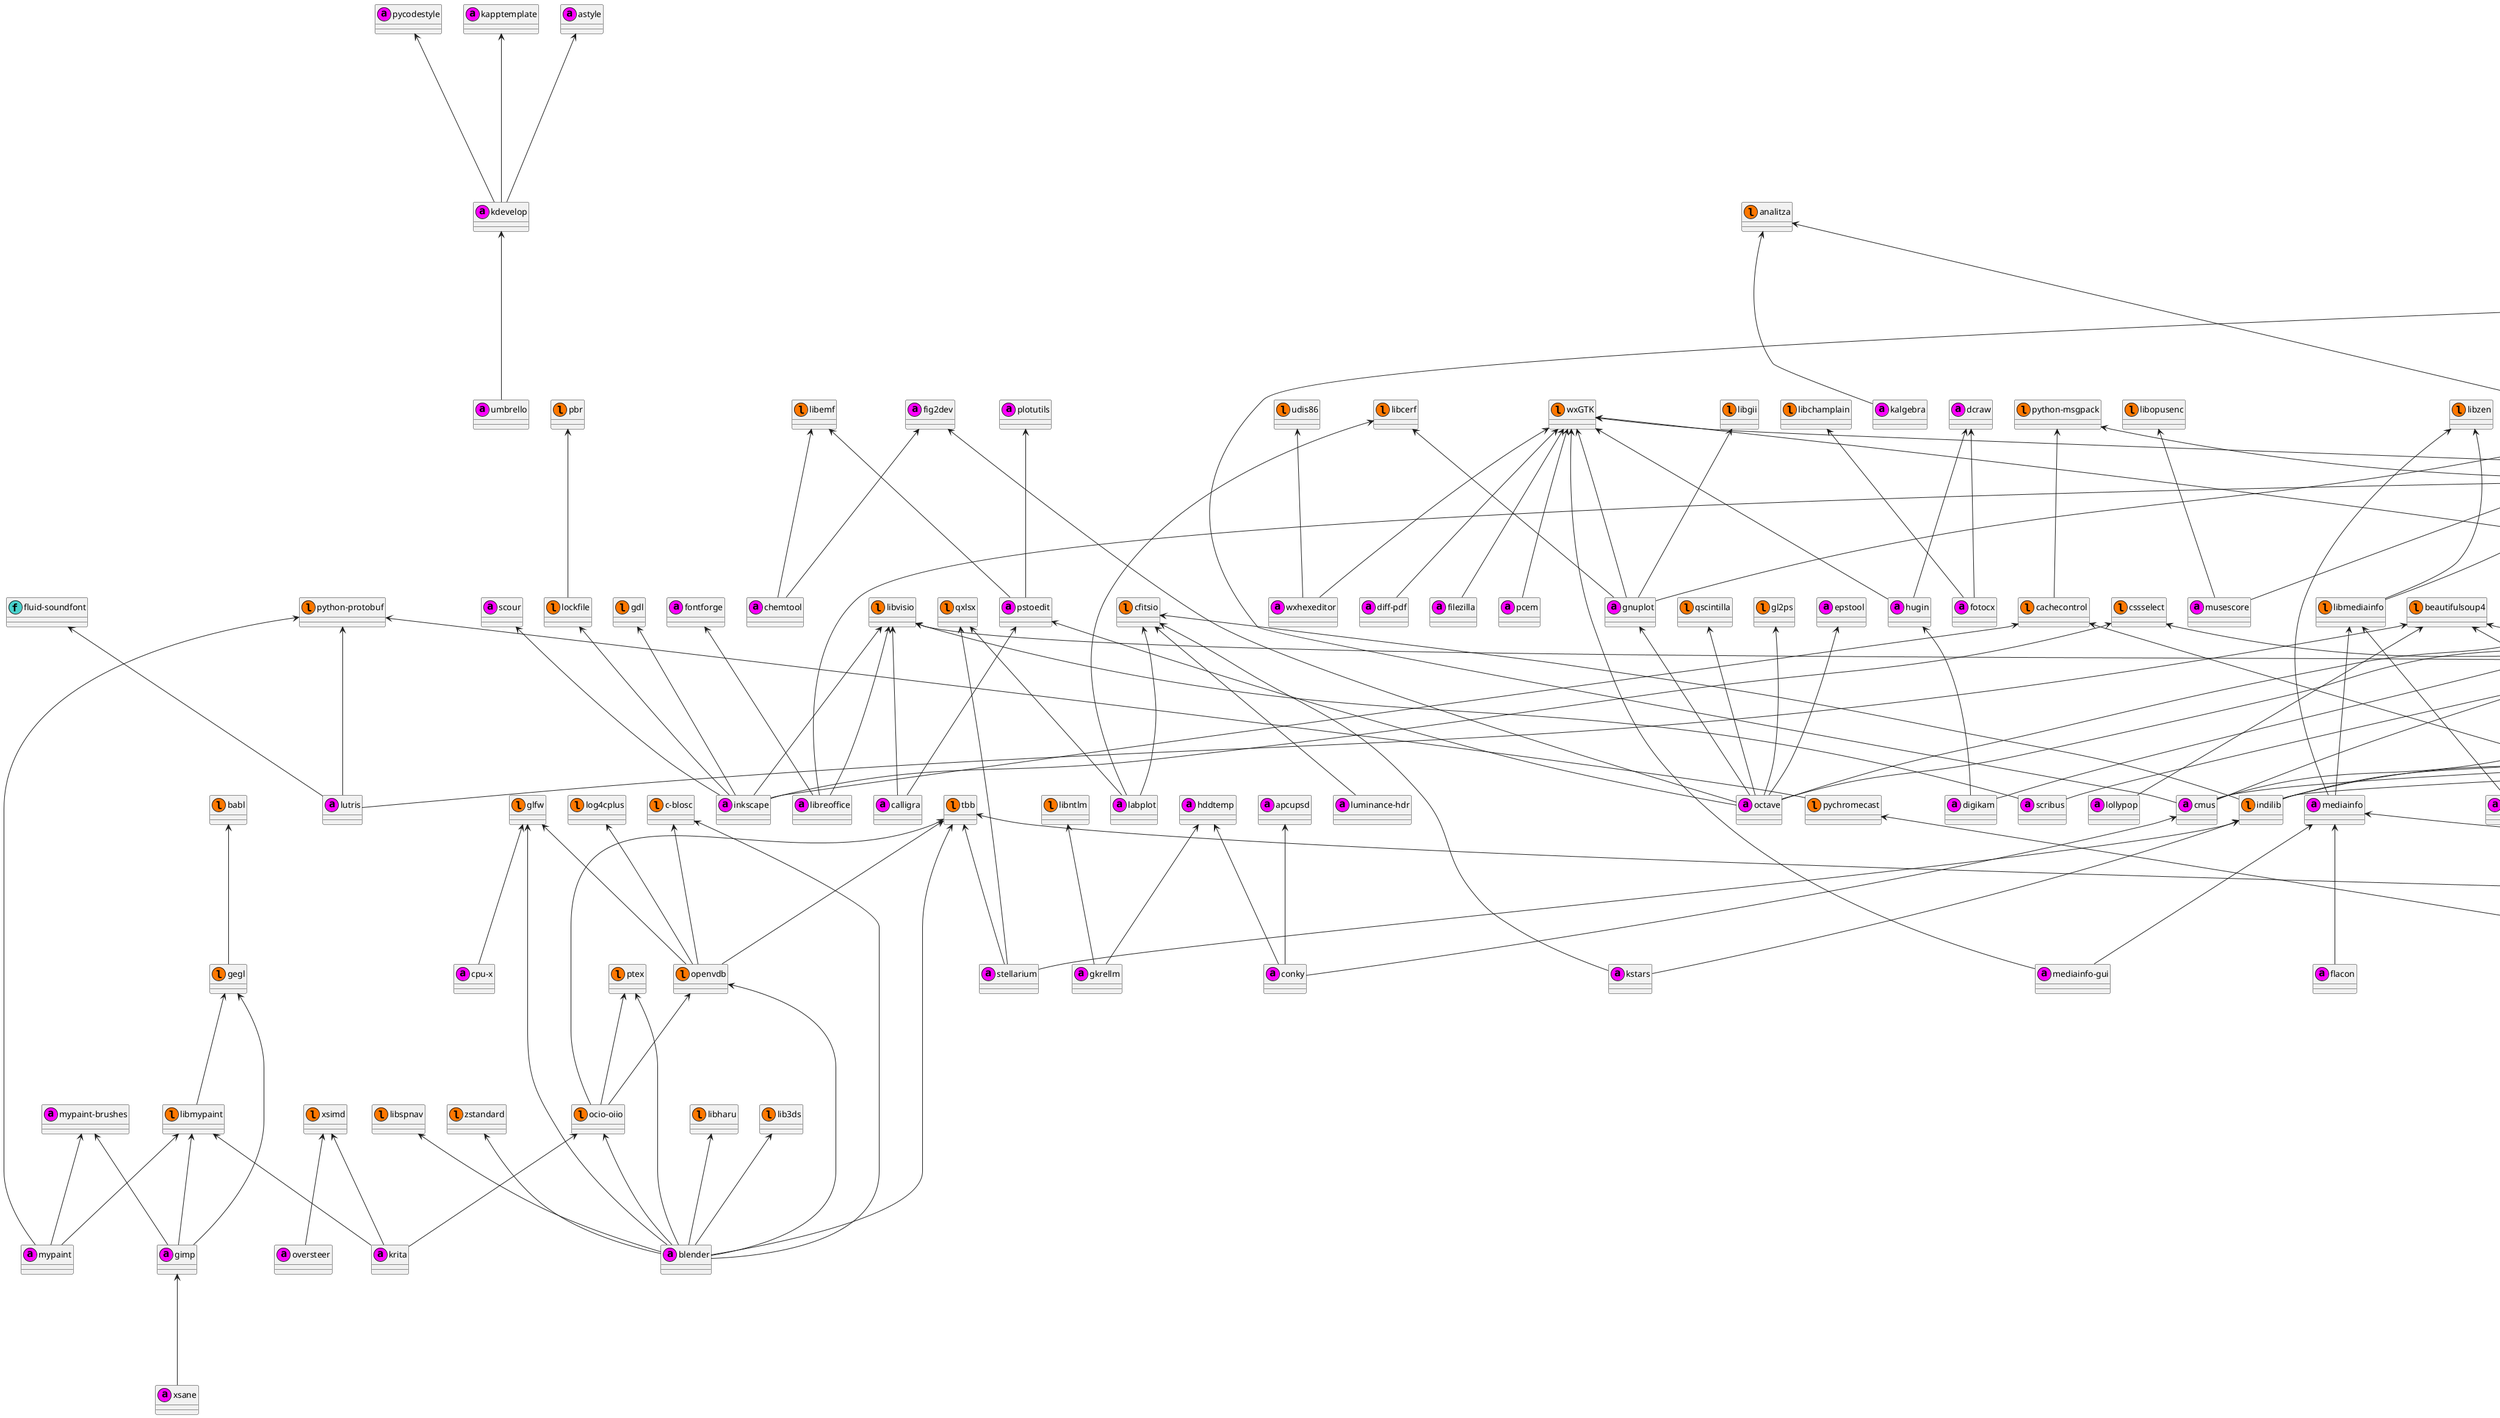 @startuml

entity "loopup" as utils/loopup << (u,#4B0082) >> {

}
entity "cascadia-code" as fonts/cascadia-code << (f,#48D1CC) >> {

}
entity "fontawesome" as fonts/fontawesome << (f,#48D1CC) >> {

}
entity "font-cursor-misc" as fonts/font-cursor-misc << (f,#48D1CC) >> {

}
entity "inconsolata" as fonts/inconsolata << (f,#48D1CC) >> {

}
entity "inconsolata-hellenic" as fonts/inconsolata-hellenic << (f,#48D1CC) >> {

}
entity "jetbrains-mono" as fonts/jetbrains-mono << (f,#48D1CC) >> {

}
entity "noto-cjk" as fonts/noto-cjk << (f,#48D1CC) >> {

}
entity "noto-extra" as fonts/noto-extra << (f,#48D1CC) >> {

}
entity "roboto" as fonts/roboto << (f,#48D1CC) >> {

}
entity "robotomono" as fonts/robotomono << (f,#48D1CC) >> {

}
entity "robotoslab" as fonts/robotoslab << (f,#48D1CC) >> {

}
entity "stix-fonts" as fonts/stix-fonts << (f,#48D1CC) >> {

}
entity "texcm-ttf" as fonts/texcm-ttf << (f,#48D1CC) >> {

}
entity "wqy-zenhei" as fonts/wqy-zenhei << (f,#48D1CC) >> {

}
entity "wqy-microhei" as fonts/wqy-microhei << (f,#48D1CC) >> {

}
entity "fluid-soundfont" as fonts/fluid-soundfont << (f,#48D1CC) >> {

}
entity "analitza" as libs/analitza << (l,#FF7700) >> {

}
entity "AOMediaCodecs" as libs/AOMediaCodecs << (l,#FF7700) >> {

}
entity "aubio" as libs/aubio << (l,#FF7700) >> {

}
entity "babl" as libs/babl << (l,#FF7700) >> {

}
entity "beautifulsoup4" as libs/beautifulsoup4 << (l,#FF7700) >> {

}
entity "breeze-plymouth" as libs/breeze-plymouth << (l,#FF7700) >> {

}
entity "c-blosc" as libs/c-blosc << (l,#FF7700) >> {

}
entity "cfitsio" as libs/cfitsio << (l,#FF7700) >> {

}
entity "chrome-binary-plugins" as libs/chrome-binary-plugins << (l,#FF7700) >> {

}
entity "colorama" as libs/colorama << (l,#FF7700) >> {

}
entity "compface" as libs/compface << (l,#FF7700) >> {

}
entity "cpp-httplib" as libs/cpp-httplib << (l,#FF7700) >> {

}
entity "css-parser" as libs/css-parser << (l,#FF7700) >> {

}
entity "cssselect" as libs/cssselect << (l,#FF7700) >> {

}
entity "feedparser" as libs/feedparser << (l,#FF7700) >> {

}
entity "fltk" as libs/fltk << (l,#FF7700) >> {

}
entity "freeimage" as libs/freeimage << (l,#FF7700) >> {

}
entity "freeradius-client" as apps/freeradius-client << (a,#FF00FF) >> {

}
entity "ftgl" as libs/ftgl << (l,#FF7700) >> {

}
entity "game-music-emu" as libs/game-music-emu << (l,#FF7700) >> {

}
entity "gavl" as libs/gavl << (l,#FF7700) >> {

}
entity "gdl" as libs/gdl << (l,#FF7700) >> {

}
entity "gl2ps" as libs/gl2ps << (l,#FF7700) >> {

}
entity "glfw" as libs/glfw << (l,#FF7700) >> {

}
entity "gmime-2" as libs/gmime-2 << (l,#FF7700) >> {

}
entity "goocanvas" as libs/goocanvas << (l,#FF7700) >> {

}
entity "gpm" as libs/gpm << (l,#FF7700) >> {

}
entity "gst-plugins-v4l2" as libs/gst-plugins-v4l2 << (l,#FF7700) >> {

}
entity "gtksourceviewmm" as libs/gtksourceviewmm << (l,#FF7700) >> {

}
entity "gupnp-igd" as libs/gupnp-igd << (l,#FF7700) >> {

}
entity "hidapi" as libs/hidapi << (l,#FF7700) >> {

}
entity "id3lib" as libs/id3lib << (l,#FF7700) >> {

}
entity "iniparser" as libs/iniparser << (l,#FF7700) >> {

}
entity "intel-mediasdk" as libs/intel-mediasdk << (l,#FF7700) >> {

}
entity "IO-Tty" as libs/IO-Tty << (l,#FF7700) >> {

}
entity "jbigkit" as libs/jbigkit << (l,#FF7700) >> {

}
entity "ladspa-sdk" as libs/ladspa-sdk << (l,#FF7700) >> {

}
entity "leptonica" as libs/leptonica << (l,#FF7700) >> {

}
entity "lib3ds" as libs/lib3ds << (l,#FF7700) >> {

}
entity "libbs2b" as libs/libbs2b << (l,#FF7700) >> {

}
entity "libcerf" as libs/libcerf << (l,#FF7700) >> {

}
entity "libchamplain" as libs/libchamplain << (l,#FF7700) >> {

}
entity "libconfig" as libs/libconfig << (l,#FF7700) >> {

}
entity "libdiscid" as libs/libdiscid << (l,#FF7700) >> {

}
entity "libdispatch" as libs/libdispatch << (l,#FF7700) >> {

}
entity "libdvdcss" as libs/libdvdcss << (l,#FF7700) >> {

}
entity "libebur128" as libs/libebur128 << (l,#FF7700) >> {

}
entity "libemf" as libs/libemf << (l,#FF7700) >> {

}
entity "libfame" as libs/libfame << (l,#FF7700) >> {

}
entity "libgii" as libs/libgii << (l,#FF7700) >> {

}
entity "libglade" as libs/libglade << (l,#FF7700) >> {

}
entity "libharu" as libs/libharu << (l,#FF7700) >> {

}
entity "libktorrent" as libs/libktorrent << (l,#FF7700) >> {

}
entity "liblo" as libs/liblo << (l,#FF7700) >> {

}
entity "liblqr" as libs/liblqr << (l,#FF7700) >> {

}
entity "libmirage" as libs/libmirage << (l,#FF7700) >> {

}
entity "libmp4v2" as libs/libmp4v2 << (l,#FF7700) >> {

}
entity "libntlm" as libs/libntlm << (l,#FF7700) >> {

}
entity "libopusenc" as libs/libopusenc << (l,#FF7700) >> {

}
entity "libprojectm" as libs/libprojectm << (l,#FF7700) >> {

}
entity "libsfml" as libs/libsfml << (l,#FF7700) >> {

}
entity "libshout" as libs/libshout << (l,#FF7700) >> {

}
entity "libsidplay" as libs/libsidplay << (l,#FF7700) >> {

}
entity "libsidplayfp" as libs/libsidplayfp << (l,#FF7700) >> {

}
entity "libsoundtouch" as libs/libsoundtouch << (l,#FF7700) >> {

}
entity "libsrtp" as libs/libsrtp << (l,#FF7700) >> {

}
entity "libutf8proc" as libs/libutf8proc << (l,#FF7700) >> {

}
entity "libvisio" as libs/libvisio << (l,#FF7700) >> {

}
entity "libXaw3d" as libs/libXaw3d << (l,#FF7700) >> {

}
entity "libxdg-basedir" as libs/libxdg-basedir << (l,#FF7700) >> {

}
entity "libzen" as libs/libzen << (l,#FF7700) >> {

}
entity "log4cplus" as libs/log4cplus << (l,#FF7700) >> {

}
entity "lrzsz" as libs/lrzsz << (l,#FF7700) >> {

}
entity "lttng-ust-2_12" as libs/lttng-ust-2_12 << (l,#FF7700) >> {

}
entity "LuaBitOp" as libs/LuaBitOp << (l,#FF7700) >> {

}
entity "lv2" as libs/lv2 << (l,#FF7700) >> {

}
entity "lzip" as libs/lzip << (l,#FF7700) >> {

}
entity "mac" as libs/mac << (l,#FF7700) >> {

}
entity "mathjax" as libs/mathjax << (l,#FF7700) >> {

}
entity "mbedtls" as libs/mbedtls << (l,#FF7700) >> {

}
entity "motif" as libs/motif << (l,#FF7700) >> {

}
entity "mxml" as libs/mxml << (l,#FF7700) >> {

}
entity "nas" as libs/nas << (l,#FF7700) >> {

}
entity "Net-SNMP" as libs/Net-SNMP << (l,#FF7700) >> {

}
entity "neXtaw" as libs/neXtaw << (l,#FF7700) >> {

}
entity "nlohmann_json" as libs/nlohmann_json << (l,#FF7700) >> {

}
entity "oniguruma" as libs/oniguruma << (l,#FF7700) >> {

}
entity "ossp-uuid" as libs/ossp-uuid << (l,#FF7700) >> {

}
entity "pbr" as libs/pbr << (l,#FF7700) >> {

}
entity "perl-Tk" as libs/perl-Tk << (l,#FF7700) >> {

}
entity "physfs" as libs/physfs << (l,#FF7700) >> {

}
entity "portsmf" as libs/portsmf << (l,#FF7700) >> {

}
entity "ptex" as libs/ptex << (l,#FF7700) >> {

}
entity "pyproject-hooks" as libs/pyproject-hooks << (l,#FF7700) >> {

}
entity "python-msgpack" as libs/python-msgpack << (l,#FF7700) >> {

}
entity "python-protobuf" as libs/python-protobuf << (l,#FF7700) >> {

}
entity "qcustomplot" as libs/qcustomplot << (l,#FF7700) >> {

}
entity "qscintilla" as libs/qscintilla << (l,#FF7700) >> {

}
entity "qscintilla-qt5" as libs/qscintilla-qt5 << (l,#FF7700) >> {

}
entity "qtpy" as libs/qtpy << (l,#FF7700) >> {

}
entity "qxlsx" as libs/qxlsx << (l,#FF7700) >> {

}
entity "random2" as libs/random2 << (l,#FF7700) >> {

}
entity "rapidjson" as libs/rapidjson << (l,#FF7700) >> {

}
entity "regex" as libs/regex << (l,#FF7700) >> {

}
entity "reportlab" as libs/reportlab << (l,#FF7700) >> {

}
entity "rnnoise" as apps/rnnoise << (a,#FF00FF) >> {

}
entity "rtaudio" as libs/rtaudio << (l,#FF7700) >> {

}
entity "rtmidi" as libs/rtmidi << (l,#FF7700) >> {

}
entity "send2trash" as libs/send2trash << (l,#FF7700) >> {

}
entity "sgml-common" as libs/sgml-common << (l,#FF7700) >> {

}
entity "smpeg" as libs/smpeg << (l,#FF7700) >> {

}
entity "smpeg2" as libs/smpeg2 << (l,#FF7700) >> {

}
entity "tbb" as libs/tbb << (l,#FF7700) >> {

}
entity "Text-CSV" as libs/Text-CSV << (l,#FF7700) >> {

}
entity "tinyxml2" as libs/tinyxml2 << (l,#FF7700) >> {

}
entity "tree-sitter" as libs/tree-sitter << (l,#FF7700) >> {

}
entity "twisted" as libs/twisted << (l,#FF7700) >> {

}
entity "udis86" as libs/udis86 << (l,#FF7700) >> {

}
entity "uriparser" as libs/uriparser << (l,#FF7700) >> {

}
entity "uthash" as libs/uthash << (l,#FF7700) >> {

}
entity "utfcpp" as libs/utfcpp << (l,#FF7700) >> {

}
entity "vamp-plugin-sdk" as libs/vamp-plugin-sdk << (l,#FF7700) >> {

}
entity "vdf" as libs/vdf << (l,#FF7700) >> {

}
entity "websocketpp" as libs/websocketpp << (l,#FF7700) >> {

}
entity "python-deprecated" as libs/python-deprecated << (l,#FF7700) >> {

}
entity "wxGTK" as libs/wxGTK << (l,#FF7700) >> {

}
entity "wxGTK-3_0-gtk3" as libs/wxGTK-3_0-gtk3 << (l,#FF7700) >> {

}
entity "xsimd" as libs/xsimd << (l,#FF7700) >> {

}
entity "zimg" as libs/zimg << (l,#FF7700) >> {

}
entity "zita-convolver" as libs/zita-convolver << (l,#FF7700) >> {

}
entity "zstandard" as libs/zstandard << (l,#FF7700) >> {

}
entity "alacritty" as apps/alacritty << (a,#FF00FF) >> {

}
entity "alligator" as apps/alligator << (a,#FF00FF) >> {

}
entity "amarok" as apps/amarok << (a,#FF00FF) >> {

}
entity "amberol" as apps/amberol << (a,#FF00FF) >> {

}
entity "android-tools" as apps/android-tools << (a,#FF00FF) >> {

}
entity "ant" as apps/ant << (a,#FF00FF) >> {

}
entity "astyle" as apps/astyle << (a,#FF00FF) >> {

}
entity "apcupsd" as apps/apcupsd << (a,#FF00FF) >> {

}
entity "argouml" as apps/argouml << (a,#FF00FF) >> {

}
entity "argyllcms" as apps/argyllcms << (a,#FF00FF) >> {

}
entity "atop" as apps/atop << (a,#FF00FF) >> {

}
entity "b5i2iso" as apps/b5i2iso << (a,#FF00FF) >> {

}
entity "badwolf" as apps/badwolf << (a,#FF00FF) >> {

}
entity "bashtop" as apps/bashtop << (a,#FF00FF) >> {

}
entity "bchunk" as apps/bchunk << (a,#FF00FF) >> {

}
entity "billardgl" as apps/billardgl << (a,#FF00FF) >> {

}
entity "bind-tools" as apps/bind-tools << (a,#FF00FF) >> {

}
entity "bin2iso" as apps/bin2iso << (a,#FF00FF) >> {

}
entity "bleachbit" as apps/bleachbit << (a,#FF00FF) >> {

}
entity "bluefish" as apps/bluefish << (a,#FF00FF) >> {

}
entity "bottom" as apps/bottom << (a,#FF00FF) >> {

}
entity "brasero" as apps/brasero << (a,#FF00FF) >> {

}
entity "brave" as apps/brave << (a,#FF00FF) >> {

}
entity "brother-dcp1610w-bin" as apps/brother-dcp1610w-bin << (a,#FF00FF) >> {

}
entity "brother-scan4-bin" as apps/brother-scan4-bin << (a,#FF00FF) >> {

}
entity "cartridges" as apps/cartridges << (a,#FF00FF) >> {

}
entity "ccd2iso" as apps/ccd2iso << (a,#FF00FF) >> {

}
entity "celestia" as apps/celestia << (a,#FF00FF) >> {

}
entity "clamav" as apps/clamav << (a,#FF00FF) >> {

}
entity "cmatrix" as apps/cmatrix << (a,#FF00FF) >> {

}
entity "colord-kde" as apps/colord-kde << (a,#FF00FF) >> {

}
entity "converseen" as apps/converseen << (a,#FF00FF) >> {

}
entity "cool-retro-term" as apps/cool-retro-term << (a,#FF00FF) >> {

}
entity "coquillo" as apps/coquillo << (a,#FF00FF) >> {

}
entity "cuetools" as apps/cuetools << (a,#FF00FF) >> {

}
entity "curses-hexedit" as apps/curses-hexedit << (a,#FF00FF) >> {

}
entity "dcraw" as apps/dcraw << (a,#FF00FF) >> {

}
entity "designer" as apps/designer << (a,#FF00FF) >> {

}
entity "diffpdf" as apps/diffpdf << (a,#FF00FF) >> {

}
entity "diffuse" as apps/diffuse << (a,#FF00FF) >> {

}
entity "distrobox" as apps/distrobox << (a,#FF00FF) >> {

}
entity "dolphin-plugins-git" as apps/dolphin-plugins-git << (a,#FF00FF) >> {

}
entity "dotnet-common" as apps/dotnet-common << (a,#FF00FF) >> {

}
entity "dotnet-runtime-nugets-8" as apps/dotnet-runtime-nugets-8 << (a,#FF00FF) >> {

}
entity "drawio-desktop-bin" as apps/drawio-desktop-bin << (a,#FF00FF) >> {

}
entity "dtach" as apps/dtach << (a,#FF00FF) >> {

}
entity "dvdauthor" as apps/dvdauthor << (a,#FF00FF) >> {

}
entity "edid-tools" as apps/edid-tools << (a,#FF00FF) >> {

}
entity "elisa" as apps/elisa << (a,#FF00FF) >> {

}
entity "Email-Outlook-Message" as apps/Email-Outlook-Message << (a,#FF00FF) >> {

}
entity "erlang" as apps/erlang << (a,#FF00FF) >> {

}
entity "epiphany" as apps/epiphany << (a,#FF00FF) >> {

}
entity "epson-inkjet-printer-escpr" as apps/epson-inkjet-printer-escpr << (a,#FF00FF) >> {

}
entity "epstool" as apps/epstool << (a,#FF00FF) >> {

}
entity "eselect-emacs" as apps/eselect-emacs << (a,#FF00FF) >> {

}
entity "ext4magic" as apps/ext4magic << (a,#FF00FF) >> {

}
entity "extundelete" as apps/extundelete << (a,#FF00FF) >> {

}
entity "ffmpeg-chromium" as libs/ffmpeg-chromium << (l,#FF7700) >> {

}
entity "ffmpegthumbs" as apps/ffmpegthumbs << (a,#FF00FF) >> {

}
entity "fig2dev" as apps/fig2dev << (a,#FF00FF) >> {

}
entity "filelight" as apps/filelight << (a,#FF00FF) >> {

}
entity "firejail" as apps/firejail << (a,#FF00FF) >> {

}
entity "fish" as apps/fish << (a,#FF00FF) >> {

}
entity "flam3" as apps/flam3 << (a,#FF00FF) >> {

}
entity "flameshot" as apps/flameshot << (a,#FF00FF) >> {

}
entity "foliate" as apps/foliate << (a,#FF00FF) >> {

}
entity "fontforge" as apps/fontforge << (a,#FF00FF) >> {

}
entity "foobillard" as apps/foobillard << (a,#FF00FF) >> {

}
entity "fooyin" as apps/fooyin << (a,#FF00FF) >> {

}
entity "fpc" as apps/fpc << (a,#FF00FF) >> {

}
entity "fping" as apps/fping << (a,#FF00FF) >> {

}
entity "fraqtive" as apps/fraqtive << (a,#FF00FF) >> {

}
entity "freeoffice" as apps/freeoffice << (a,#FF00FF) >> {

}
entity "galaxy" as apps/galaxy << (a,#FF00FF) >> {

}
entity "gaupol" as apps/gaupol << (a,#FF00FF) >> {

}
entity "geany" as apps/geany << (a,#FF00FF) >> {

}
entity "geeqie" as apps/geeqie << (a,#FF00FF) >> {

}
entity "ghostwriter" as apps/ghostwriter << (a,#FF00FF) >> {

}
entity "gitkraken" as apps/gitkraken << (a,#FF00FF) >> {

}
entity "gmtp" as apps/gmtp << (a,#FF00FF) >> {

}
entity "gnofract4d" as apps/gnofract4d << (a,#FF00FF) >> {

}
entity "gnome-shell-frippery" as apps/gnome-shell-frippery << (a,#FF00FF) >> {

}
entity "gnome-tweaks" as apps/gnome-tweaks << (a,#FF00FF) >> {

}
entity "gnumeric" as apps/gnumeric << (a,#FF00FF) >> {

}
entity "go" as apps/go << (a,#FF00FF) >> {

}
entity "google-chrome" as apps/google-chrome << (a,#FF00FF) >> {

}
entity "grub-btrfs" as apps/grub-btrfs << (a,#FF00FF) >> {

}
entity "gsmartcontrol" as apps/gsmartcontrol << (a,#FF00FF) >> {

}
entity "gtk-sunlight" as apps/gtk-sunlight << (a,#FF00FF) >> {

}
entity "gtkspell" as apps/gtkspell << (a,#FF00FF) >> {

}
entity "guvcview" as apps/guvcview << (a,#FF00FF) >> {

}
entity "hardinfo" as apps/hardinfo << (a,#FF00FF) >> {

}
entity "hddtemp" as apps/hddtemp << (a,#FF00FF) >> {

}
entity "htop" as apps/htop << (a,#FF00FF) >> {

}
entity "httrack" as apps/httrack << (a,#FF00FF) >> {

}
entity "hwinfo" as apps/hwinfo << (a,#FF00FF) >> {

}
entity "iat" as apps/iat << (a,#FF00FF) >> {

}
entity "i2c-tools" as apps/i2c-tools << (a,#FF00FF) >> {

}
entity "icoutils" as apps/icoutils << (a,#FF00FF) >> {

}
entity "imwheel" as apps/imwheel << (a,#FF00FF) >> {

}
entity "iptraf-ng" as apps/iptraf-ng << (a,#FF00FF) >> {

}
entity "joe" as apps/joe << (a,#FF00FF) >> {

}
entity "kapptemplate" as apps/kapptemplate << (a,#FF00FF) >> {

}
entity "kate" as apps/kate << (a,#FF00FF) >> {

}
entity "kcharselect" as apps/kcharselect << (a,#FF00FF) >> {

}
entity "kchmviewer" as apps/kchmviewer << (a,#FF00FF) >> {

}
entity "kcolorchooser" as apps/kcolorchooser << (a,#FF00FF) >> {

}
entity "kdiff3" as apps/kdiff3 << (a,#FF00FF) >> {

}
entity "kdocker" as apps/kdocker << (a,#FF00FF) >> {

}
entity "keepassxc" as apps/keepassxc << (a,#FF00FF) >> {

}
entity "kgpg" as apps/kgpg << (a,#FF00FF) >> {

}
entity "khronos" as apps/khronos << (a,#FF00FF) >> {

}
entity "kimagemapeditor" as apps/kimagemapeditor << (a,#FF00FF) >> {

}
entity "kompare" as apps/kompare << (a,#FF00FF) >> {

}
entity "konqueror" as apps/konqueror << (a,#FF00FF) >> {

}
entity "kooha" as apps/kooha << (a,#FF00FF) >> {

}
entity "kookbook" as apps/kookbook << (a,#FF00FF) >> {

}
entity "krfb" as apps/krfb << (a,#FF00FF) >> {

}
entity "krecorder" as apps/krecorder << (a,#FF00FF) >> {

}
entity "kruler" as apps/kruler << (a,#FF00FF) >> {

}
entity "krusader" as apps/krusader << (a,#FF00FF) >> {

}
entity "ksnip" as apps/ksnip << (a,#FF00FF) >> {

}
entity "kvantum" as apps/kvantum << (a,#FF00FF) >> {

}
entity "leocad" as apps/leocad << (a,#FF00FF) >> {

}
entity "qalculate-gtk" as apps/qalculate-gtk << (a,#FF00FF) >> {

}
entity "qalculate-qt" as apps/qalculate-qt << (a,#FF00FF) >> {

}
entity "librecad" as apps/librecad << (a,#FF00FF) >> {

}
entity "linuxtv-utils" as apps/linuxtv-utils << (a,#FF00FF) >> {

}
entity "lshw" as apps/lshw << (a,#FF00FF) >> {

}
entity "luajit" as apps/luajit << (a,#FF00FF) >> {

}
entity "ly" as apps/ly << (a,#FF00FF) >> {

}
entity "mandelbulber" as apps/mandelbulber << (a,#FF00FF) >> {

}
entity "mangohud" as apps/mangohud << (a,#FF00FF) >> {

}
entity "marble" as apps/marble << (a,#FF00FF) >> {

}
entity "meld" as apps/meld << (a,#FF00FF) >> {

}
entity "minidlna" as apps/minidlna << (a,#FF00FF) >> {

}
entity "mono" as apps/mono << (a,#FF00FF) >> {

}
entity "mypaint-brushes" as apps/mypaint-brushes << (a,#FF00FF) >> {

}
entity "ncdu" as apps/ncdu << (a,#FF00FF) >> {

}
entity "nethogs" as apps/nethogs << (a,#FF00FF) >> {

}
entity "netkit-fingerd" as apps/netkit-fingerd << (a,#FF00FF) >> {

}
entity "nmap" as apps/nmap << (a,#FF00FF) >> {

}
entity "nmon" as apps/nmon << (a,#FF00FF) >> {

}
entity "nnn" as apps/nnn << (a,#FF00FF) >> {

}
entity "nordvpn" as apps/nordvpn << (a,#FF00FF) >> {

}
entity "nrg2iso" as apps/nrg2iso << (a,#FF00FF) >> {

}
entity "nx" as apps/nx << (a,#FF00FF) >> {

}
entity "otter" as apps/otter << (a,#FF00FF) >> {

}
entity "pandoc" as apps/pandoc << (a,#FF00FF) >> {

}
entity "pdftk" as apps/pdftk << (a,#FF00FF) >> {

}
entity "peek" as apps/peek << (a,#FF00FF) >> {

}
entity "piper" as apps/piper << (a,#FF00FF) >> {

}
entity "plasma-sdk" as apps/plasma-sdk << (a,#FF00FF) >> {

}
entity "plotutils" as apps/plotutils << (a,#FF00FF) >> {

}
entity "podofo" as apps/podofo << (a,#FF00FF) >> {

}
entity "popcorntime" as apps/popcorntime << (a,#FF00FF) >> {

}
entity "polari" as apps/polari << (a,#FF00FF) >> {

}
entity "powerpanel" as apps/powerpanel << (a,#FF00FF) >> {

}
entity "proton-ge-custom-bin" as apps/proton-ge-custom-bin << (a,#FF00FF) >> {

}
entity "pulseaudio-qt" as apps/pulseaudio-qt << (a,#FF00FF) >> {

}
entity "putty" as apps/putty << (a,#FF00FF) >> {

}
entity "pycodestyle" as apps/pycodestyle << (a,#FF00FF) >> {

}
entity "qbittorrent" as apps/qbittorrent << (a,#FF00FF) >> {

}
entity "qmplay2" as apps/qmplay2 << (a,#FF00FF) >> {

}
entity "qt5ct" as apps/qt5ct << (a,#FF00FF) >> {

}
entity "qt6ct" as apps/qt6ct << (a,#FF00FF) >> {

}
entity "quassel" as apps/quassel << (a,#FF00FF) >> {

}
entity "qhexedit2" as apps/qhexedit2 << (a,#FF00FF) >> {

}
entity "qjackctl" as apps/qjackctl << (a,#FF00FF) >> {

}
entity "qjoypad" as apps/qjoypad << (a,#FF00FF) >> {

}
entity "qview" as apps/qview << (a,#FF00FF) >> {

}
entity "rawtherapee" as apps/rawtherapee << (a,#FF00FF) >> {

}
entity "redshift" as apps/redshift << (a,#FF00FF) >> {

}
entity "rhino" as apps/rhino << (a,#FF00FF) >> {

}
entity "rssguard" as apps/rssguard << (a,#FF00FF) >> {

}
entity "rofi" as apps/rofi << (a,#FF00FF) >> {

}
entity "scapy" as apps/scapy << (a,#FF00FF) >> {

}
entity "scour" as apps/scour << (a,#FF00FF) >> {

}
entity "simple-scan" as apps/simple-scan << (a,#FF00FF) >> {

}
entity "simplescreenrecorder" as apps/simplescreenrecorder << (a,#FF00FF) >> {

}
entity "skypeforlinux" as apps/skypeforlinux << (a,#FF00FF) >> {

}
entity "snapper-gui" as apps/snapper-gui << (a,#FF00FF) >> {

}
entity "sndio" as apps/sndio << (a,#FF00FF) >> {

}
entity "solaar" as apps/solaar << (a,#FF00FF) >> {

}
entity "stress-ng" as apps/stress-ng << (a,#FF00FF) >> {

}
entity "subtitlecomposer" as apps/subtitlecomposer << (a,#FF00FF) >> {

}
entity "sqlcipher" as apps/sqlcipher << (a,#FF00FF) >> {

}
entity "supercollider" as apps/supercollider << (a,#FF00FF) >> {

}
entity "tcsh" as apps/tcsh << (a,#FF00FF) >> {

}
entity "timeshift" as apps/timeshift << (a,#FF00FF) >> {

}
entity "tophat" as apps/tophat << (a,#FF00FF) >> {

}
entity "tree" as apps/tree << (a,#FF00FF) >> {

}
entity "screen" as apps/screen << (a,#FF00FF) >> {

}
entity "shortwave" as apps/shortwave << (a,#FF00FF) >> {

}
entity "st" as apps/st << (a,#FF00FF) >> {

}
entity "sweeper" as apps/sweeper << (a,#FF00FF) >> {

}
entity "systemdgenie" as apps/systemdgenie << (a,#FF00FF) >> {

}
entity "testdisk" as apps/testdisk << (a,#FF00FF) >> {

}
entity "tk" as apps/tk << (a,#FF00FF) >> {

}
entity "tmux" as apps/tmux << (a,#FF00FF) >> {

}
entity "ttaenc" as apps/ttaenc << (a,#FF00FF) >> {

}
entity "twolame" as apps/twolame << (a,#FF00FF) >> {

}
entity "ufw" as apps/ufw << (a,#FF00FF) >> {

}
entity "ulauncher" as apps/ulauncher << (a,#FF00FF) >> {

}
entity "usb_modeswitch" as apps/usb_modeswitch << (a,#FF00FF) >> {

}
entity "usbmuxd" as apps/usbmuxd << (a,#FF00FF) >> {

}
entity "vcdimager" as apps/vcdimager << (a,#FF00FF) >> {

}
entity "video-trimmer" as apps/video-trimmer << (a,#FF00FF) >> {

}
entity "vscodium" as apps/vscodium << (a,#FF00FF) >> {

}
entity "w_scan" as apps/w_scan << (a,#FF00FF) >> {

}
entity "wacomtablet" as apps/wacomtablet << (a,#FF00FF) >> {

}
entity "warp" as apps/warp << (a,#FF00FF) >> {

}
entity "wavemon" as apps/wavemon << (a,#FF00FF) >> {

}
entity "weechat" as apps/weechat << (a,#FF00FF) >> {

}
entity "wireshark" as apps/wireshark << (a,#FF00FF) >> {

}
entity "worker" as apps/worker << (a,#FF00FF) >> {

}
entity "xaos" as apps/xaos << (a,#FF00FF) >> {

}
entity "xli" as apps/xli << (a,#FF00FF) >> {

}
entity "xmahjongg" as apps/xmahjongg << (a,#FF00FF) >> {

}
entity "xpad" as apps/xpad << (a,#FF00FF) >> {

}
entity "xscreensavers" as apps/xscreensavers << (a,#FF00FF) >> {

}
entity "xsensors" as apps/xsensors << (a,#FF00FF) >> {

}
entity "xwininfo" as apps/xwininfo << (a,#FF00FF) >> {

}
entity "zathura" as apps/zathura << (a,#FF00FF) >> {

}
entity "zoom" as apps/zoom << (a,#FF00FF) >> {

}
entity "zsh" as apps/zsh << (a,#FF00FF) >> {

}
entity "build" as libs/build << (l,#FF7700) >> {

}
entity "cachecontrol" as libs/cachecontrol << (l,#FF7700) >> {

}
entity "cmt-plugins" as libs/cmt-plugins << (l,#FF7700) >> {

}
entity "dssi" as libs/dssi << (l,#FF7700) >> {

}
entity "gst-plugins-srtp" as libs/gst-plugins-srtp << (l,#FF7700) >> {

}
entity "hid" as libs/hid << (l,#FF7700) >> {

}
entity "libao" as libs/libao << (l,#FF7700) >> {

}
entity "libcaca" as libs/libcaca << (l,#FF7700) >> {

}
entity "libgnomecanvas" as libs/libgnomecanvas << (l,#FF7700) >> {

}
entity "liblrdf" as libs/liblrdf << (l,#FF7700) >> {

}
entity "libmediainfo" as libs/libmediainfo << (l,#FF7700) >> {

}
entity "libmikmod" as libs/libmikmod << (l,#FF7700) >> {

}
entity "libnice" as libs/libnice << (l,#FF7700) >> {

}
entity "libspnav" as libs/libspnav << (l,#FF7700) >> {

}
entity "lilv" as libs/lilv << (l,#FF7700) >> {

}
entity "lockfile" as libs/lockfile << (l,#FF7700) >> {

}
entity "lpeg" as libs/lpeg << (l,#FF7700) >> {

}
entity "pgi" as libs/pgi << (l,#FF7700) >> {

}
entity "pychromecast" as libs/pychromecast << (l,#FF7700) >> {

}
entity "pysol-cards" as libs/pysol-cards << (l,#FF7700) >> {

}
entity "rubberband" as libs/rubberband << (l,#FF7700) >> {

}
entity "tiff-compat" as libs/tiff-compat << (l,#FF7700) >> {

}
entity "xine-lib" as libs/xine-lib << (l,#FF7700) >> {

}
entity "cairo-clock" as apps/cairo-clock << (a,#FF00FF) >> {

}
entity "cairo-dock" as apps/cairo-dock << (a,#FF00FF) >> {

}
entity "cava" as apps/cava << (a,#FF00FF) >> {

}
entity "cdemu" as apps/cdemu << (a,#FF00FF) >> {

}
entity "cdemu" as layerbase/cdemu << (λ,#98FB98) >> {

}
entity "cdrdao" as apps/cdrdao << (a,#FF00FF) >> {

}
entity "chemtool" as apps/chemtool << (a,#FF00FF) >> {

}
entity "clementine" as apps/clementine << (a,#FF00FF) >> {

}
entity "cpu-x" as apps/cpu-x << (a,#FF00FF) >> {

}
entity "cutecom" as apps/cutecom << (a,#FF00FF) >> {

}
entity "darktable" as apps/darktable << (a,#FF00FF) >> {

}
entity "deadbeef" as apps/deadbeef << (a,#FF00FF) >> {

}
entity "delve" as apps/delve << (a,#FF00FF) >> {

}
entity "dia" as apps/dia << (a,#FF00FF) >> {

}
entity "diff-pdf" as apps/diff-pdf << (a,#FF00FF) >> {

}
entity "docker-tools" as apps/docker-tools << (a,#FF00FF) >> {

}
entity "dotnet-sdk-6" as apps/dotnet-sdk-6 << (a,#FF00FF) >> {

}
entity "dotnet-sdk-8" as apps/dotnet-sdk-8 << (a,#FF00FF) >> {

}
entity "easytag" as apps/easytag << (a,#FF00FF) >> {

}
entity "emacs" as apps/emacs << (a,#FF00FF) >> {

}
entity "extreme-tuxracer" as apps/extreme-tuxracer << (a,#FF00FF) >> {

}
entity "filezilla" as apps/filezilla << (a,#FF00FF) >> {

}
entity "foot" as apps/foot << (a,#FF00FF) >> {

}
entity "gftp" as apps/gftp << (a,#FF00FF) >> {

}
entity "ghostty" as apps/ghostty << (a,#FF00FF) >> {

}
entity "gkrellm" as apps/gkrellm << (a,#FF00FF) >> {

}
entity "gnome-games" as apps/gnome-games << (a,#FF00FF) >> {

}
entity "gnuchess" as apps/gnuchess << (a,#FF00FF) >> {

}
entity "gopls" as apps/gopls << (a,#FF00FF) >> {

}
entity "goverlay" as apps/goverlay << (a,#FF00FF) >> {

}
entity "handbrake" as apps/handbrake << (a,#FF00FF) >> {

}
entity "hexchat" as apps/hexchat << (a,#FF00FF) >> {

}
entity "isomaster" as apps/isomaster << (a,#FF00FF) >> {

}
entity "kalgebra" as apps/kalgebra << (a,#FF00FF) >> {

}
entity "kget" as apps/kget << (a,#FF00FF) >> {

}
entity "kid3" as apps/kid3 << (a,#FF00FF) >> {

}
entity "krename" as apps/krename << (a,#FF00FF) >> {

}
entity "ktorrent" as apps/ktorrent << (a,#FF00FF) >> {

}
entity "kwave" as apps/kwave << (a,#FF00FF) >> {

}
entity "kweather" as apps/kweather << (a,#FF00FF) >> {

}
entity "lash" as apps/lash << (a,#FF00FF) >> {

}
entity "links" as apps/links << (a,#FF00FF) >> {

}
entity "linux-wbfs-manager" as apps/linux-wbfs-manager << (a,#FF00FF) >> {

}
entity "lutris" as apps/lutris << (a,#FF00FF) >> {

}
entity "mc" as apps/mc << (a,#FF00FF) >> {

}
entity "milkytracker" as apps/milkytracker << (a,#FF00FF) >> {

}
entity "minicom" as apps/minicom << (a,#FF00FF) >> {

}
entity "mirage2iso" as apps/mirage2iso << (a,#FF00FF) >> {

}
entity "mkvtoolnix" as apps/mkvtoolnix << (a,#FF00FF) >> {

}
entity "mosh" as apps/mosh << (a,#FF00FF) >> {

}
entity "mpv" as apps/mpv << (a,#FF00FF) >> {

}
entity "musescore" as apps/musescore << (a,#FF00FF) >> {

}
entity "net-snmp" as apps/net-snmp << (a,#FF00FF) >> {

}
entity "nwipe" as apps/nwipe << (a,#FF00FF) >> {

}
entity "obs-studio" as apps/obs-studio << (a,#FF00FF) >> {

}
entity "oh-my-posh" as apps/oh-my-posh << (a,#FF00FF) >> {

}
entity "okteta" as apps/okteta << (a,#FF00FF) >> {

}
entity "openjade" as apps/openjade << (a,#FF00FF) >> {

}
entity "openrgb" as apps/openrgb << (a,#FF00FF) >> {

}
entity "opera" as apps/opera << (a,#FF00FF) >> {

}
entity "oversteer" as apps/oversteer << (a,#FF00FF) >> {

}
entity "p7zip-ui" as apps/p7zip-ui << (a,#FF00FF) >> {

}
entity "pcem" as apps/pcem << (a,#FF00FF) >> {

}
entity "pdfarranger" as apps/pdfarranger << (a,#FF00FF) >> {

}
entity "picom" as apps/picom << (a,#FF00FF) >> {

}
entity "pip" as apps/pip << (a,#FF00FF) >> {

}
entity "plymouth-kcm" as apps/plymouth-kcm << (a,#FF00FF) >> {

}
entity "postgresql" as apps/postgresql << (a,#FF00FF) >> {

}
entity "pstoedit" as apps/pstoedit << (a,#FF00FF) >> {

}
entity "qcad" as apps/qcad << (a,#FF00FF) >> {

}
entity "qdevicemonitor" as apps/qdevicemonitor << (a,#FF00FF) >> {

}
entity "qmmp" as apps/qmmp << (a,#FF00FF) >> {

}
entity "qtox" as apps/qtox << (a,#FF00FF) >> {

}
entity "qutebrowser" as apps/qutebrowser << (a,#FF00FF) >> {

}
entity "regexxer" as apps/regexxer << (a,#FF00FF) >> {

}
entity "remmina" as apps/remmina << (a,#FF00FF) >> {

}
entity "rotoscope" as apps/rotoscope << (a,#FF00FF) >> {

}
entity "shntool" as apps/shntool << (a,#FF00FF) >> {

}
entity "shutter" as apps/shutter << (a,#FF00FF) >> {

}
entity "sigil" as apps/sigil << (a,#FF00FF) >> {

}
entity "smplayer" as apps/smplayer << (a,#FF00FF) >> {

}
entity "soundconverter" as apps/soundconverter << (a,#FF00FF) >> {

}
entity "sqliteman" as apps/sqliteman << (a,#FF00FF) >> {

}
entity "tesseract" as apps/tesseract << (a,#FF00FF) >> {

}
entity "tigervnc" as apps/tigervnc << (a,#FF00FF) >> {

}
entity "tor" as apps/tor << (a,#FF00FF) >> {

}
entity "transmission" as apps/transmission << (a,#FF00FF) >> {

}
entity "upplay" as apps/upplay << (a,#FF00FF) >> {

}
entity "vdr" as apps/vdr << (a,#FF00FF) >> {

}
entity "visual-regexp" as apps/visual-regexp << (a,#FF00FF) >> {

}
entity "vivaldi" as apps/vivaldi << (a,#FF00FF) >> {

}
entity "vkeybd" as apps/vkeybd << (a,#FF00FF) >> {

}
entity "warzone2100" as apps/warzone2100 << (a,#FF00FF) >> {

}
entity "wxhexeditor" as apps/wxhexeditor << (a,#FF00FF) >> {

}
entity "wine-staging" as apps/wine-staging << (a,#FF00FF) >> {

}
entity "yamllint" as apps/yamllint << (a,#FF00FF) >> {

}
entity "gst-plugins-libnice" as libs/gst-plugins-libnice << (l,#FF7700) >> {

}
entity "indilib" as libs/indilib << (l,#FF7700) >> {

}
entity "openvdb" as libs/openvdb << (l,#FF7700) >> {

}
entity "amsynth" as apps/amsynth << (a,#FF00FF) >> {

}
entity "asbru-cm" as apps/asbru-cm << (a,#FF00FF) >> {

}
entity "avalonia-ilspy" as apps/avalonia-ilspy << (a,#FF00FF) >> {

}
entity "avidemux" as apps/avidemux << (a,#FF00FF) >> {

}
entity "bat" as apps/bat << (a,#FF00FF) >> {

}
entity "brother-dcp1610w-bin-brscan4" as apps/brother-dcp1610w-bin-brscan4 << (a,#FF00FF) >> {

}
entity "calibre" as apps/calibre << (a,#FF00FF) >> {

}
entity "cantor" as apps/cantor << (a,#FF00FF) >> {

}
entity "celluloid" as apps/celluloid << (a,#FF00FF) >> {

}
entity "clamtk" as apps/clamtk << (a,#FF00FF) >> {

}
entity "dvd-rw-tools" as apps/dvd-rw-tools << (a,#FF00FF) >> {

}
entity "fluidsynth" as apps/fluidsynth << (a,#FF00FF) >> {

}
entity "fotocx" as apps/fotocx << (a,#FF00FF) >> {

}
entity "gnome-nettool" as apps/gnome-nettool << (a,#FF00FF) >> {

}
entity "gnuplot" as apps/gnuplot << (a,#FF00FF) >> {

}
entity "helm-synthesizer" as apps/helm-synthesizer << (a,#FF00FF) >> {

}
entity "hplip" as apps/hplip << (a,#FF00FF) >> {

}
entity "k3b" as apps/k3b << (a,#FF00FF) >> {

}
entity "kdegames" as apps/kdegames << (a,#FF00FF) >> {

}
entity "kodi" as apps/kodi << (a,#FF00FF) >> {

}
entity "lazarus" as apps/lazarus << (a,#FF00FF) >> {

}
entity "libreoffice" as apps/libreoffice << (a,#FF00FF) >> {

}
entity "lollypop" as apps/lollypop << (a,#FF00FF) >> {

}
entity "luminance-hdr" as apps/luminance-hdr << (a,#FF00FF) >> {

}
entity "mediainfo" as apps/mediainfo << (a,#FF00FF) >> {

}
entity "mediainfo-gui" as apps/mediainfo-gui << (a,#FF00FF) >> {

}
entity "megasync" as apps/megasync << (a,#FF00FF) >> {

}
entity "mixxx" as apps/mixxx << (a,#FF00FF) >> {

}
entity "nagios" as apps/nagios << (a,#FF00FF) >> {

}
entity "neovim" as apps/neovim << (a,#FF00FF) >> {

}
entity "nmapsi" as apps/nmapsi << (a,#FF00FF) >> {

}
entity "onedrive" as apps/onedrive << (a,#FF00FF) >> {

}
entity "openra" as apps/openra << (a,#FF00FF) >> {

}
entity "plasma-firewall" as apps/plasma-firewall << (a,#FF00FF) >> {

}
entity "q4wine" as apps/q4wine << (a,#FF00FF) >> {

}
entity "qsampler" as apps/qsampler << (a,#FF00FF) >> {

}
entity "quodlibet" as apps/quodlibet << (a,#FF00FF) >> {

}
entity "rclone" as apps/rclone << (a,#FF00FF) >> {

}
entity "rosegarden" as apps/rosegarden << (a,#FF00FF) >> {

}
entity "scribus" as apps/scribus << (a,#FF00FF) >> {

}
entity "skanpage" as apps/skanpage << (a,#FF00FF) >> {

}
entity "sqlitebrowser" as apps/sqlitebrowser << (a,#FF00FF) >> {

}
entity "terminatorx" as apps/terminatorx << (a,#FF00FF) >> {

}
entity "timidity" as apps/timidity << (a,#FF00FF) >> {

}
entity "tokodon" as apps/tokodon << (a,#FF00FF) >> {

}
entity "valgrind" as apps/valgrind << (a,#FF00FF) >> {

}
entity "x2goclient" as apps/x2goclient << (a,#FF00FF) >> {

}
entity "x2goserver" as apps/x2goserver << (a,#FF00FF) >> {

}
entity "xemacs" as apps/xemacs << (a,#FF00FF) >> {

}
entity "xmms2" as apps/xmms2 << (a,#FF00FF) >> {

}
entity "xscreensaver" as apps/xscreensaver << (a,#FF00FF) >> {

}
entity "xournal" as apps/xournal << (a,#FF00FF) >> {

}
entity "yoshimi" as apps/yoshimi << (a,#FF00FF) >> {

}
entity "zynaddsubfx" as apps/zynaddsubfx << (a,#FF00FF) >> {

}
entity "farstream" as libs/farstream << (l,#FF7700) >> {

}
entity "freeipmi" as libs/freeipmi << (l,#FF7700) >> {

}
entity "frei0r-plugins" as libs/frei0r-plugins << (l,#FF7700) >> {

}
entity "sdl" as libs/sdl << (l,#FF7700) >> {

}
entity "sdl2" as libs/sdl2 << (l,#FF7700) >> {

}
entity "audacious" as apps/audacious << (a,#FF00FF) >> {

}
entity "calf" as apps/calf << (a,#FF00FF) >> {

}
entity "calligra" as apps/calligra << (a,#FF00FF) >> {

}
entity "calligraplan" as apps/calligraplan << (a,#FF00FF) >> {

}
entity "dosbox" as apps/dosbox << (a,#FF00FF) >> {

}
entity "flacon" as apps/flacon << (a,#FF00FF) >> {

}
entity "gcdemu" as apps/gcdemu << (a,#FF00FF) >> {

}
entity "goneovim" as apps/goneovim << (a,#FF00FF) >> {

}
entity "gradience" as apps/gradience << (a,#FF00FF) >> {

}
entity "hugin" as apps/hugin << (a,#FF00FF) >> {

}
entity "inkscape" as apps/inkscape << (a,#FF00FF) >> {

}
entity "kcdemu" as apps/kcdemu << (a,#FF00FF) >> {

}
entity "kstars" as apps/kstars << (a,#FF00FF) >> {

}
entity "ktimetracker" as apps/ktimetracker << (a,#FF00FF) >> {

}
entity "labplot" as apps/labplot << (a,#FF00FF) >> {

}
entity "nomacs" as apps/nomacs << (a,#FF00FF) >> {

}
entity "octave" as apps/octave << (a,#FF00FF) >> {

}
entity "pidgin" as apps/pidgin << (a,#FF00FF) >> {

}
entity "qsynth" as apps/qsynth << (a,#FF00FF) >> {

}
entity "RcloneBrowser" as apps/RcloneBrowser << (a,#FF00FF) >> {

}
entity "stellarium" as apps/stellarium << (a,#FF00FF) >> {

}
entity "gegl" as libs/gegl << (l,#FF7700) >> {

}
entity "mlt" as libs/mlt << (l,#FF7700) >> {

}
entity "pygame" as libs/pygame << (l,#FF7700) >> {

}
entity "suil" as libs/suil << (l,#FF7700) >> {

}
entity "cmus" as apps/cmus << (a,#FF00FF) >> {

}
entity "digikam" as apps/digikam << (a,#FF00FF) >> {

}
entity "graphviz" as apps/graphviz << (a,#FF00FF) >> {

}
entity "hedgewars" as apps/hedgewars << (a,#FF00FF) >> {

}
entity "kdenlive" as apps/kdenlive << (a,#FF00FF) >> {

}
entity "neverball" as apps/neverball << (a,#FF00FF) >> {

}
entity "nut" as apps/nut << (a,#FF00FF) >> {

}
entity "warmux" as apps/warmux << (a,#FF00FF) >> {

}
entity "gtkmm" as libs/gtkmm << (l,#FF7700) >> {

}
entity "libmypaint" as libs/libmypaint << (l,#FF7700) >> {

}
entity "audacity" as apps/audacity << (a,#FF00FF) >> {

}
entity "conky" as apps/conky << (a,#FF00FF) >> {

}
entity "deluge" as apps/deluge << (a,#FF00FF) >> {

}
entity "doxygen" as apps/doxygen << (a,#FF00FF) >> {

}
entity "gimp" as apps/gimp << (a,#FF00FF) >> {

}
entity "logitech-linux-rpm-led" as apps/logitech-linux-rpm-led << (a,#FF00FF) >> {

}
entity "lyx" as apps/lyx << (a,#FF00FF) >> {

}
entity "museseq" as apps/museseq << (a,#FF00FF) >> {

}
entity "mypaint" as apps/mypaint << (a,#FF00FF) >> {

}
entity "plantuml" as apps/plantuml << (a,#FF00FF) >> {

}
entity "ocio-oiio" as libs/ocio-oiio << (l,#FF7700) >> {

}
entity "wxpython" as libs/wxpython << (l,#FF7700) >> {

}
entity "ardour" as apps/ardour << (a,#FF00FF) >> {

}
entity "easyeffects" as apps/easyeffects << (a,#FF00FF) >> {

}
entity "krita" as apps/krita << (a,#FF00FF) >> {

}
entity "qtractor" as apps/qtractor << (a,#FF00FF) >> {

}
entity "seq24" as apps/seq24 << (a,#FF00FF) >> {

}
entity "xsane" as apps/xsane << (a,#FF00FF) >> {

}
entity "blender" as apps/blender << (a,#FF00FF) >> {

}
entity "displaycal-py3" as apps/displaycal-py3 << (a,#FF00FF) >> {

}
entity "kdevelop" as apps/kdevelop << (a,#FF00FF) >> {

}
entity "umbrello" as apps/umbrello << (a,#FF00FF) >> {

}


"apps/oh-my-posh" --u--> "fonts/fontawesome"
"apps/x2goserver" --u--> "fonts/font-cursor-misc"
"apps/kodi" --u--> "fonts/roboto"
"apps/zynaddsubfx" --u--> "fonts/roboto"
"apps/hedgewars" --u--> "fonts/wqy-zenhei"
"apps/neverball" --u--> "fonts/wqy-microhei"
"apps/lutris" --u--> "fonts/fluid-soundfont"
"apps/kalgebra" --u--> "libs/analitza"
"apps/cantor" --u--> "libs/analitza"
"apps/darktable" --u--> "libs/AOMediaCodecs"
"apps/handbrake" --u--> "libs/AOMediaCodecs"
"apps/links" --u--> "libs/AOMediaCodecs"
"libs/sdl2" --u--> "libs/AOMediaCodecs"
"apps/ardour" --u--> "libs/aubio"
"apps/qtractor" --u--> "libs/aubio"
"libs/gegl" --u--> "libs/babl"
"apps/lutris" --u--> "libs/beautifulsoup4"
"apps/qutebrowser" --u--> "libs/beautifulsoup4"
"apps/calibre" --u--> "libs/beautifulsoup4"
"apps/lollypop" --u--> "libs/beautifulsoup4"
"libs/openvdb" --u--> "libs/c-blosc"
"apps/blender" --u--> "libs/c-blosc"
"libs/indilib" --u--> "libs/cfitsio"
"apps/luminance-hdr" --u--> "libs/cfitsio"
"apps/kstars" --u--> "libs/cfitsio"
"apps/labplot" --u--> "libs/cfitsio"
"apps/qutebrowser" --u--> "libs/chrome-binary-plugins"
"apps/vivaldi" --u--> "libs/chrome-binary-plugins"
"apps/pip" --u--> "libs/colorama"
"apps/qutebrowser" --u--> "libs/colorama"
"apps/xemacs" --u--> "libs/compface"
"apps/openrgb" --u--> "libs/cpp-httplib"
"libs/indilib" --u--> "libs/cpp-httplib"
"apps/sigil" --u--> "libs/css-parser"
"apps/calibre" --u--> "libs/css-parser"
"apps/sigil" --u--> "libs/cssselect"
"apps/inkscape" --u--> "libs/cssselect"
"apps/calibre" --u--> "libs/feedparser"
"apps/quodlibet" --u--> "libs/feedparser"
"apps/tigervnc" --u--> "libs/fltk"
"apps/yoshimi" --u--> "libs/fltk"
"apps/zynaddsubfx" --u--> "libs/fltk"
"apps/octave" --u--> "libs/fltk"
"apps/megasync" --u--> "libs/freeimage"
"apps/nagios" --u--> "apps/freeradius-client"
"libs/libcaca" --u--> "libs/ftgl"
"apps/xmms2" --u--> "libs/game-music-emu"
"libs/frei0r-plugins" --u--> "libs/gavl"
"apps/inkscape" --u--> "libs/gdl"
"apps/octave" --u--> "libs/gl2ps"
"apps/cpu-x" --u--> "libs/glfw"
"libs/openvdb" --u--> "libs/glfw"
"apps/blender" --u--> "libs/glfw"
"apps/pidgin" --u--> "libs/gmime-2"
"apps/shutter" --u--> "libs/goocanvas"
"apps/emacs" --u--> "libs/gpm"
"apps/links" --u--> "libs/gpm"
"apps/mc" --u--> "libs/gpm"
"apps/xemacs" --u--> "libs/gpm"
"apps/pidgin" --u--> "libs/gst-plugins-v4l2"
"apps/regexxer" --u--> "libs/gtksourceviewmm"
"libs/libnice" --u--> "libs/gupnp-igd"
"libs/farstream" --u--> "libs/gupnp-igd"
"libs/hid" --u--> "libs/hidapi"
"apps/openrgb" --u--> "libs/hidapi"
"apps/mixxx" --u--> "libs/hidapi"
"apps/easytag" --u--> "libs/id3lib"
"apps/kid3" --u--> "libs/id3lib"
"apps/kwave" --u--> "libs/id3lib"
"apps/cava" --u--> "libs/iniparser"
"apps/isomaster" --u--> "libs/iniparser"
"apps/obs-studio" --u--> "libs/intel-mediasdk"
"apps/mosh" --u--> "libs/IO-Tty"
"apps/asbru-cm" --u--> "libs/IO-Tty"
"libs/tiff-compat" --u--> "libs/jbigkit"
"libs/cmt-plugins" --u--> "libs/ladspa-sdk"
"libs/dssi" --u--> "libs/ladspa-sdk"
"libs/liblrdf" --u--> "libs/ladspa-sdk"
"libs/rubberband" --u--> "libs/ladspa-sdk"
"apps/fluidsynth" --u--> "libs/ladspa-sdk"
"apps/qsampler" --u--> "libs/ladspa-sdk"
"apps/rosegarden" --u--> "libs/ladspa-sdk"
"apps/terminatorx" --u--> "libs/ladspa-sdk"
"libs/mlt" --u--> "libs/ladspa-sdk"
"apps/museseq" --u--> "libs/ladspa-sdk"
"apps/easyeffects" --u--> "libs/ladspa-sdk"
"apps/qtractor" --u--> "libs/ladspa-sdk"
"apps/tesseract" --u--> "libs/leptonica"
"apps/blender" --u--> "libs/lib3ds"
"apps/audacious" --u--> "libs/libbs2b"
"apps/easyeffects" --u--> "libs/libbs2b"
"apps/gnuplot" --u--> "libs/libcerf"
"apps/labplot" --u--> "libs/libcerf"
"apps/fotocx" --u--> "libs/libchamplain"
"apps/nwipe" --u--> "libs/libconfig"
"apps/picom" --u--> "libs/libconfig"
"apps/xmms2" --u--> "libs/libdiscid"
"apps/cmus" --u--> "libs/libdiscid"
"apps/deadbeef" --u--> "libs/libdispatch"
"libs/xine-lib" --u--> "libs/libdvdcss"
"apps/fooyin" --u--> "libs/libebur128"
"apps/mixxx" --u--> "libs/libebur128"
"libs/mlt" --u--> "libs/libebur128"
"apps/easyeffects" --u--> "libs/libebur128"
"apps/chemtool" --u--> "libs/libemf"
"apps/pstoedit" --u--> "libs/libemf"
"libs/xine-lib" --u--> "libs/libfame"
"apps/gnuplot" --u--> "libs/libgii"
"libs/libgnomecanvas" --u--> "libs/libglade"
"apps/cairo-clock" --u--> "libs/libglade"
"apps/gnome-games" --u--> "libs/libglade"
"apps/linux-wbfs-manager" --u--> "libs/libglade"
"apps/rotoscope" --u--> "libs/libglade"
"apps/blender" --u--> "libs/libharu"
"apps/kget" --u--> "libs/libktorrent"
"apps/ktorrent" --u--> "libs/libktorrent"
"libs/dssi" --u--> "libs/liblo"
"apps/amsynth" --u--> "libs/liblo"
"apps/rosegarden" --u--> "libs/liblo"
"apps/zynaddsubfx" --u--> "libs/liblo"
"apps/museseq" --u--> "libs/liblo"
"apps/ardour" --u--> "libs/liblo"
"apps/easyeffects" --u--> "libs/liblo"
"apps/qtractor" --u--> "libs/liblo"
"apps/digikam" --u--> "libs/liblqr"
"apps/cdemu" --u--> "libs/libmirage"
"layerbase/cdemu" --u--> "libs/libmirage"
"apps/mirage2iso" --u--> "libs/libmirage"
"apps/kid3" --u--> "libs/libmp4v2"
"apps/avidemux" --u--> "libs/libmp4v2"
"apps/cmus" --u--> "libs/libmp4v2"
"apps/gkrellm" --u--> "libs/libntlm"
"apps/musescore" --u--> "libs/libopusenc"
"apps/clementine" --u--> "libs/libprojectm"
"apps/qmmp" --u--> "libs/libprojectm"
"apps/extreme-tuxracer" --u--> "libs/libsfml"
"apps/xmms2" --u--> "libs/libshout"
"apps/xmms2" --u--> "libs/libsidplay"
"apps/audacious" --u--> "libs/libsidplayfp"
"apps/mixxx" --u--> "libs/libsoundtouch"
"apps/audacity" --u--> "libs/libsoundtouch"
"apps/ardour" --u--> "libs/libsoundtouch"
"apps/easyeffects" --u--> "libs/libsoundtouch"
"libs/gst-plugins-srtp" --u--> "libs/libsrtp"
"apps/foot" --u--> "libs/libutf8proc"
"apps/neovim" --u--> "libs/libutf8proc"
"apps/libreoffice" --u--> "libs/libvisio"
"apps/scribus" --u--> "libs/libvisio"
"apps/calligra" --u--> "libs/libvisio"
"apps/calligraplan" --u--> "libs/libvisio"
"apps/inkscape" --u--> "libs/libvisio"
"apps/xemacs" --u--> "libs/libXaw3d"
"libs/xine-lib" --u--> "libs/libxdg-basedir"
"libs/libmediainfo" --u--> "libs/libzen"
"apps/mediainfo" --u--> "libs/libzen"
"libs/openvdb" --u--> "libs/log4cplus"
"apps/cutecom" --u--> "libs/lrzsz"
"apps/minicom" --u--> "libs/lrzsz"
"apps/dotnet-sdk-6" --u--> "libs/lttng-ust-2_12"
"apps/dotnet-sdk-8" --u--> "libs/lttng-ust-2_12"
"apps/neovim" --u--> "libs/LuaBitOp"
"libs/lilv" --u--> "libs/lv2"
"apps/amsynth" --u--> "libs/lv2"
"apps/helm-synthesizer" --u--> "libs/lv2"
"apps/qsampler" --u--> "libs/lv2"
"apps/yoshimi" --u--> "libs/lv2"
"apps/calf" --u--> "libs/lv2"
"libs/suil" --u--> "libs/lv2"
"apps/museseq" --u--> "libs/lv2"
"apps/ardour" --u--> "libs/lv2"
"apps/easyeffects" --u--> "libs/lv2"
"apps/qtractor" --u--> "libs/lv2"
"apps/links" --u--> "libs/lzip"
"apps/shntool" --u--> "libs/mac"
"apps/xmms2" --u--> "libs/mac"
"apps/sigil" --u--> "libs/mathjax"
"apps/calibre" --u--> "libs/mathjax"
"apps/obs-studio" --u--> "libs/mbedtls"
"apps/openrgb" --u--> "libs/mbedtls"
"apps/transmission" --u--> "libs/mbedtls"
"apps/xemacs" --u--> "libs/motif"
"apps/xscreensaver" --u--> "libs/motif"
"apps/yoshimi" --u--> "libs/mxml"
"apps/zynaddsubfx" --u--> "libs/mxml"
"libs/libao" --u--> "libs/nas"
"libs/libmikmod" --u--> "libs/nas"
"apps/timidity" --u--> "libs/nas"
"apps/xemacs" --u--> "libs/nas"
"apps/nagios" --u--> "libs/Net-SNMP"
"apps/xemacs" --u--> "libs/neXtaw"
"apps/mkvtoolnix" --u--> "libs/nlohmann_json"
"apps/obs-studio" --u--> "libs/nlohmann_json"
"apps/openrgb" --u--> "libs/nlohmann_json"
"libs/indilib" --u--> "libs/nlohmann_json"
"apps/easyeffects" --u--> "libs/nlohmann_json"
"apps/ghostty" --u--> "libs/oniguruma"
"apps/bat" --u--> "libs/oniguruma"
"apps/postgresql" --u--> "libs/ossp-uuid"
"apps/asbru-cm" --u--> "libs/ossp-uuid"
"libs/lockfile" --u--> "libs/pbr"
"apps/net-snmp" --u--> "libs/perl-Tk"
"apps/warzone2100" --u--> "libs/physfs"
"apps/graphviz" --u--> "libs/physfs"
"apps/hedgewars" --u--> "libs/physfs"
"apps/neverball" --u--> "libs/physfs"
"apps/audacity" --u--> "libs/portsmf"
"libs/ocio-oiio" --u--> "libs/ptex"
"apps/blender" --u--> "libs/ptex"
"libs/build" --u--> "libs/pyproject-hooks"
"apps/pip" --u--> "libs/pyproject-hooks"
"apps/gradience" --u--> "libs/pyproject-hooks"
"libs/cachecontrol" --u--> "libs/python-msgpack"
"apps/calibre" --u--> "libs/python-msgpack"
"libs/pychromecast" --u--> "libs/python-protobuf"
"apps/lutris" --u--> "libs/python-protobuf"
"apps/mypaint" --u--> "libs/python-protobuf"
"apps/sqlitebrowser" --u--> "libs/qcustomplot"
"apps/octave" --u--> "libs/qscintilla"
"apps/sqliteman" --u--> "libs/qscintilla-qt5"
"apps/sqlitebrowser" --u--> "libs/qscintilla-qt5"
"apps/kdegames" --u--> "libs/qtpy"
"apps/labplot" --u--> "libs/qxlsx"
"apps/stellarium" --u--> "libs/qxlsx"
"libs/pysol-cards" --u--> "libs/random2"
"apps/kodi" --u--> "libs/rapidjson"
"apps/octave" --u--> "libs/rapidjson"
"apps/audacity" --u--> "libs/rapidjson"
"apps/sigil" --u--> "libs/regex"
"apps/calibre" --u--> "libs/regex"
"apps/gradience" --u--> "libs/regex"
"apps/hplip" --u--> "libs/reportlab"
"apps/gradience" --u--> "libs/reportlab"
"apps/obs-studio" --u--> "apps/rnnoise"
"apps/easyeffects" --u--> "apps/rnnoise"
"libs/mlt" --u--> "libs/rtaudio"
"apps/museseq" --u--> "libs/rtaudio"
"apps/milkytracker" --u--> "libs/rtmidi"
"apps/displaycal-py3" --u--> "libs/send2trash"
"apps/openjade" --u--> "libs/sgml-common"
"apps/tor" --u--> "libs/sgml-common"
"libs/sdl" --u--> "libs/smpeg"
"libs/pygame" --u--> "libs/smpeg2"
"libs/openvdb" --u--> "libs/tbb"
"apps/stellarium" --u--> "libs/tbb"
"libs/ocio-oiio" --u--> "libs/tbb"
"apps/easyeffects" --u--> "libs/tbb"
"apps/blender" --u--> "libs/tbb"
"apps/clamtk" --u--> "libs/Text-CSV"
"libs/libmediainfo" --u--> "libs/tinyxml2"
"apps/musescore" --u--> "libs/tinyxml2"
"apps/kodi" --u--> "libs/tinyxml2"
"apps/emacs" --u--> "libs/tree-sitter"
"apps/neovim" --u--> "libs/tree-sitter"
"apps/kdegames" --u--> "libs/twisted"
"apps/deluge" --u--> "libs/twisted"
"apps/wxhexeditor" --u--> "libs/udis86"
"apps/nagios" --u--> "libs/uriparser"
"apps/obs-studio" --u--> "libs/uthash"
"apps/picom" --u--> "libs/uthash"
"apps/mkvtoolnix" --u--> "libs/utfcpp"
"libs/rubberband" --u--> "libs/vamp-plugin-sdk"
"apps/mixxx" --u--> "libs/vamp-plugin-sdk"
"apps/audacity" --u--> "libs/vamp-plugin-sdk"
"apps/ardour" --u--> "libs/vamp-plugin-sdk"
"apps/wine-staging" --u--> "libs/vdf"
"apps/obs-studio" --u--> "libs/websocketpp"
"libs/indilib" --u--> "libs/websocketpp"
"apps/pdfarranger" --u--> "libs/python-deprecated"
"apps/calibre" --u--> "libs/python-deprecated"
"apps/diff-pdf" --u--> "libs/wxGTK"
"apps/filezilla" --u--> "libs/wxGTK"
"apps/pcem" --u--> "libs/wxGTK"
"apps/wxhexeditor" --u--> "libs/wxGTK"
"apps/gnuplot" --u--> "libs/wxGTK"
"apps/mediainfo-gui" --u--> "libs/wxGTK"
"apps/hugin" --u--> "libs/wxGTK"
"apps/audacity" --u--> "libs/wxGTK"
"libs/wxpython" --u--> "libs/wxGTK"
"apps/p7zip-ui" --u--> "libs/wxGTK-3_0-gtk3"
"apps/oversteer" --u--> "libs/xsimd"
"apps/krita" --u--> "libs/xsimd"
"apps/handbrake" --u--> "libs/zimg"
"apps/easyeffects" --u--> "libs/zita-convolver"
"apps/blender" --u--> "libs/zstandard"
"apps/qdevicemonitor" --u--> "apps/android-tools"
"apps/libreoffice" --u--> "apps/ant"
"apps/plantuml" --u--> "apps/ant"
"apps/kdevelop" --u--> "apps/astyle"
"apps/conky" --u--> "apps/apcupsd"
"apps/displaycal-py3" --u--> "apps/argyllcms"
"apps/gnome-nettool" --u--> "apps/bind-tools"
"apps/nagios" --u--> "apps/bind-tools"
"apps/nmapsi" --u--> "apps/bind-tools"
"apps/brother-dcp1610w-bin-brscan4" --u--> "apps/brother-scan4-bin"
"apps/clamtk" --u--> "apps/clamav"
"apps/fotocx" --u--> "apps/dcraw"
"apps/hugin" --u--> "apps/dcraw"
"apps/calligraplan" --u--> "apps/designer"
"apps/museseq" --u--> "apps/designer"
"apps/dotnet-sdk-6" --u--> "apps/dotnet-common"
"apps/dotnet-sdk-8" --u--> "apps/dotnet-common"
"apps/dotnet-sdk-8" --u--> "apps/dotnet-runtime-nugets-8"
"apps/octave" --u--> "apps/epstool"
"apps/emacs" --u--> "apps/eselect-emacs"
"apps/xemacs" --u--> "apps/eselect-emacs"
"apps/opera" --u--> "libs/ffmpeg-chromium"
"apps/vivaldi" --u--> "libs/ffmpeg-chromium"
"apps/chemtool" --u--> "apps/fig2dev"
"apps/octave" --u--> "apps/fig2dev"
"apps/libreoffice" --u--> "apps/fontforge"
"apps/lazarus" --u--> "apps/fpc"
"apps/nagios" --u--> "apps/fping"
"apps/lyx" --u--> "apps/gnumeric"
"apps/delve" --u--> "apps/go"
"apps/gopls" --u--> "apps/go"
"apps/rclone" --u--> "apps/go"
"apps/gkrellm" --u--> "apps/hddtemp"
"apps/conky" --u--> "apps/hddtemp"
"apps/nut" --u--> "apps/i2c-tools"
"apps/q4wine" --u--> "apps/icoutils"
"apps/kdevelop" --u--> "apps/kapptemplate"
"libs/lpeg" --u--> "apps/luajit"
"apps/mpv" --u--> "apps/luajit"
"apps/obs-studio" --u--> "apps/luajit"
"apps/cantor" --u--> "apps/luajit"
"apps/neovim" --u--> "apps/luajit"
"apps/tokodon" --u--> "apps/luajit"
"apps/goverlay" --u--> "apps/mangohud"
"apps/gimp" --u--> "apps/mypaint-brushes"
"apps/mypaint" --u--> "apps/mypaint-brushes"
"apps/gnome-nettool" --u--> "apps/netkit-fingerd"
"apps/gnome-nettool" --u--> "apps/nmap"
"apps/nmapsi" --u--> "apps/nmap"
"apps/x2goclient" --u--> "apps/nx"
"apps/x2goserver" --u--> "apps/nx"
"apps/pstoedit" --u--> "apps/plotutils"
"apps/krename" --u--> "apps/podofo"
"apps/calibre" --u--> "apps/podofo"
"apps/scribus" --u--> "apps/podofo"
"apps/kdevelop" --u--> "apps/pycodestyle"
"apps/sqlitebrowser" --u--> "apps/qhexedit2"
"apps/inkscape" --u--> "apps/scour"
"apps/cava" --u--> "apps/sndio"
"apps/qtox" --u--> "apps/sqlcipher"
"apps/visual-regexp" --u--> "apps/tk"
"apps/vkeybd" --u--> "apps/tk"
"apps/timidity" --u--> "apps/tk"
"apps/vdr" --u--> "apps/twolame"
"apps/avidemux" --u--> "apps/twolame"
"apps/audacity" --u--> "apps/twolame"
"apps/plasma-firewall" --u--> "apps/ufw"
"apps/qdevicemonitor" --u--> "apps/usbmuxd"
"apps/calibre" --u--> "apps/usbmuxd"
"libs/xine-lib" --u--> "apps/vcdimager"
"apps/k3b" --u--> "apps/vcdimager"
"apps/x2goserver" --u--> "apps/xwininfo"
"apps/xscreensaver" --u--> "apps/xwininfo"
"apps/gradience" --u--> "libs/build"
"apps/displaycal-py3" --u--> "libs/build"
"apps/pip" --u--> "libs/cachecontrol"
"apps/inkscape" --u--> "libs/cachecontrol"
"apps/qmmp" --u--> "libs/cmt-plugins"
"apps/fluidsynth" --u--> "libs/cmt-plugins"
"apps/terminatorx" --u--> "libs/cmt-plugins"
"apps/amsynth" --u--> "libs/dssi"
"apps/qsampler" --u--> "libs/dssi"
"apps/rosegarden" --u--> "libs/dssi"
"apps/zynaddsubfx" --u--> "libs/dssi"
"apps/museseq" --u--> "libs/dssi"
"apps/qtractor" --u--> "libs/dssi"
"libs/farstream" --u--> "libs/gst-plugins-srtp"
"apps/logitech-linux-rpm-led" --u--> "libs/hid"
"apps/cdemu" --u--> "libs/libao"
"layerbase/cdemu" --u--> "libs/libao"
"apps/cdrdao" --u--> "libs/libao"
"apps/kodi" --u--> "libs/libao"
"apps/timidity" --u--> "libs/libao"
"apps/xmms2" --u--> "libs/libao"
"apps/cmus" --u--> "libs/libao"
"libs/xine-lib" --u--> "libs/libcaca"
"apps/gnuplot" --u--> "libs/libcaca"
"apps/xournal" --u--> "libs/libgnomecanvas"
"apps/ardour" --u--> "libs/libgnomecanvas"
"apps/rosegarden" --u--> "libs/liblrdf"
"apps/terminatorx" --u--> "libs/liblrdf"
"apps/museseq" --u--> "libs/liblrdf"
"apps/ardour" --u--> "libs/liblrdf"
"apps/mediainfo" --u--> "libs/libmediainfo"
"apps/megasync" --u--> "libs/libmediainfo"
"libs/sdl" --u--> "libs/libmikmod"
"apps/cmus" --u--> "libs/libmikmod"
"libs/gst-plugins-libnice" --u--> "libs/libnice"
"apps/pidgin" --u--> "libs/libnice"
"apps/blender" --u--> "libs/libspnav"
"apps/audacity" --u--> "libs/lilv"
"apps/museseq" --u--> "libs/lilv"
"apps/ardour" --u--> "libs/lilv"
"apps/easyeffects" --u--> "libs/lilv"
"apps/qtractor" --u--> "libs/lilv"
"apps/inkscape" --u--> "libs/lockfile"
"apps/neovim" --u--> "libs/lpeg"
"apps/logitech-linux-rpm-led" --u--> "libs/pgi"
"apps/displaycal-py3" --u--> "libs/pychromecast"
"apps/kdegames" --u--> "libs/pysol-cards"
"apps/mixxx" --u--> "libs/rubberband"
"libs/mlt" --u--> "libs/rubberband"
"apps/museseq" --u--> "libs/rubberband"
"apps/ardour" --u--> "libs/rubberband"
"apps/qtractor" --u--> "libs/rubberband"
"apps/goneovim" --u--> "libs/tiff-compat"
"apps/vdr" --u--> "libs/xine-lib"
"apps/quodlibet" --u--> "libs/xine-lib"
"libs/mlt" --u--> "libs/xine-lib"
"apps/gcdemu" --u--> "apps/cdemu"
"apps/kcdemu" --u--> "apps/cdemu"
"apps/k3b" --u--> "apps/cdrdao"
"apps/lyx" --u--> "apps/dia"
"apps/openra" --u--> "apps/dotnet-sdk-6"
"apps/avalonia-ilspy" --u--> "apps/dotnet-sdk-8"
"apps/kdegames" --u--> "apps/gnuchess"
"apps/vkeybd" --u--> "apps/lash"
"apps/amsynth" --u--> "apps/lash"
"apps/fluidsynth" --u--> "apps/lash"
"apps/zynaddsubfx" --u--> "apps/lash"
"apps/calf" --u--> "apps/lash"
"apps/museseq" --u--> "apps/lash"
"apps/seq24" --u--> "apps/lash"
"apps/asbru-cm" --u--> "apps/mosh"
"apps/smplayer" --u--> "apps/mpv"
"apps/celluloid" --u--> "apps/mpv"
"apps/tokodon" --u--> "apps/mpv"
"apps/hplip" --u--> "apps/net-snmp"
"apps/nagios" --u--> "apps/net-snmp"
"apps/nut" --u--> "apps/net-snmp"
"apps/calligra" --u--> "apps/pstoedit"
"apps/octave" --u--> "apps/pstoedit"
"apps/skanpage" --u--> "apps/tesseract"
"apps/asbru-cm" --u--> "apps/tigervnc"
"libs/farstream" --u--> "libs/gst-plugins-libnice"
"apps/kstars" --u--> "libs/indilib"
"apps/stellarium" --u--> "libs/indilib"
"libs/ocio-oiio" --u--> "libs/openvdb"
"apps/blender" --u--> "libs/openvdb"
"apps/k3b" --u--> "apps/dvd-rw-tools"
"apps/xmms2" --u--> "apps/fluidsynth"
"apps/audacious" --u--> "apps/fluidsynth"
"apps/calf" --u--> "apps/fluidsynth"
"apps/qsynth" --u--> "apps/fluidsynth"
"apps/museseq" --u--> "apps/fluidsynth"
"apps/octave" --u--> "apps/gnuplot"
"apps/mediainfo-gui" --u--> "apps/mediainfo"
"apps/flacon" --u--> "apps/mediainfo"
"apps/kdenlive" --u--> "apps/mediainfo"
"libs/freeipmi" --u--> "apps/nagios"
"apps/goneovim" --u--> "apps/neovim"
"apps/RcloneBrowser" --u--> "apps/rclone"
"libs/sdl" --u--> "apps/timidity"
"libs/sdl2" --u--> "apps/timidity"
"apps/pidgin" --u--> "libs/farstream"
"apps/nut" --u--> "libs/freeipmi"
"libs/mlt" --u--> "libs/frei0r-plugins"
"apps/dosbox" --u--> "libs/sdl"
"apps/warmux" --u--> "libs/sdl"
"libs/mlt" --u--> "libs/sdl2"
"libs/pygame" --u--> "libs/sdl2"
"apps/hedgewars" --u--> "libs/sdl2"
"apps/neverball" --u--> "libs/sdl2"
"apps/easyeffects" --u--> "apps/calf"
"apps/digikam" --u--> "apps/hugin"
"libs/libmypaint" --u--> "libs/gegl"
"apps/gimp" --u--> "libs/gegl"
"apps/kdenlive" --u--> "libs/mlt"
"apps/deluge" --u--> "libs/pygame"
"apps/audacity" --u--> "libs/suil"
"apps/ardour" --u--> "libs/suil"
"apps/qtractor" --u--> "libs/suil"
"apps/conky" --u--> "apps/cmus"
"libs/gtkmm" --u--> "apps/graphviz"
"apps/doxygen" --u--> "apps/graphviz"
"apps/lyx" --u--> "apps/graphviz"
"apps/plantuml" --u--> "apps/graphviz"
"apps/ardour" --u--> "libs/gtkmm"
"apps/seq24" --u--> "libs/gtkmm"
"apps/gimp" --u--> "libs/libmypaint"
"apps/mypaint" --u--> "libs/libmypaint"
"apps/krita" --u--> "libs/libmypaint"
"apps/xsane" --u--> "apps/gimp"
"apps/krita" --u--> "libs/ocio-oiio"
"apps/blender" --u--> "libs/ocio-oiio"
"apps/displaycal-py3" --u--> "libs/wxpython"
"apps/umbrello" --u--> "apps/kdevelop"

@enduml
